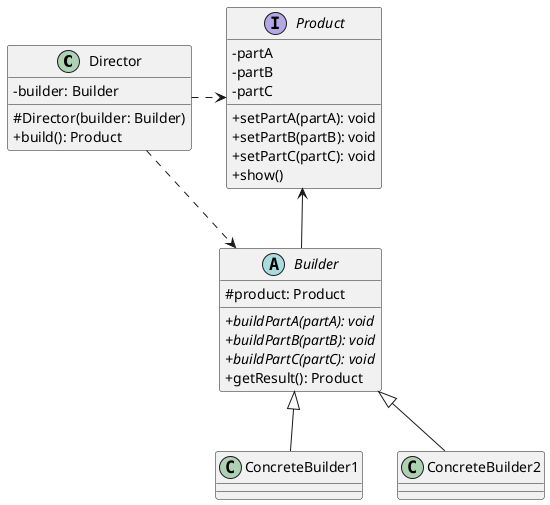 @startuml 建造者模式
skinparam classAttributeIconSize 0

class Director {
  -builder: Builder
  #Director(builder: Builder)
  +build(): Product
}
together {
  ' class ConcreteProduct1 implements Product {}
  ' class ConcreteProduct2 implements Product {}
}
together {
  interface Product {
    -partA
    -partB
    -partC
    +setPartA(partA): void
    +setPartB(partB): void
    +setPartC(partC): void
    +show()
  }
  abstract class Builder {
    #product: Product
    +{abstract} buildPartA(partA): void
    +{abstract} buildPartB(partB): void
    +{abstract} buildPartC(partC): void
    +getResult(): Product
  }
  class ConcreteBuilder1 extends Builder {}
  class ConcreteBuilder2 extends Builder {}
}
Director .> Product
Director .> Builder
Product <-- Builder
' ConcreteBuilder1 --> ConcreteProduct1
' ConcreteBuilder2 --> ConcreteProduct2

@enduml 